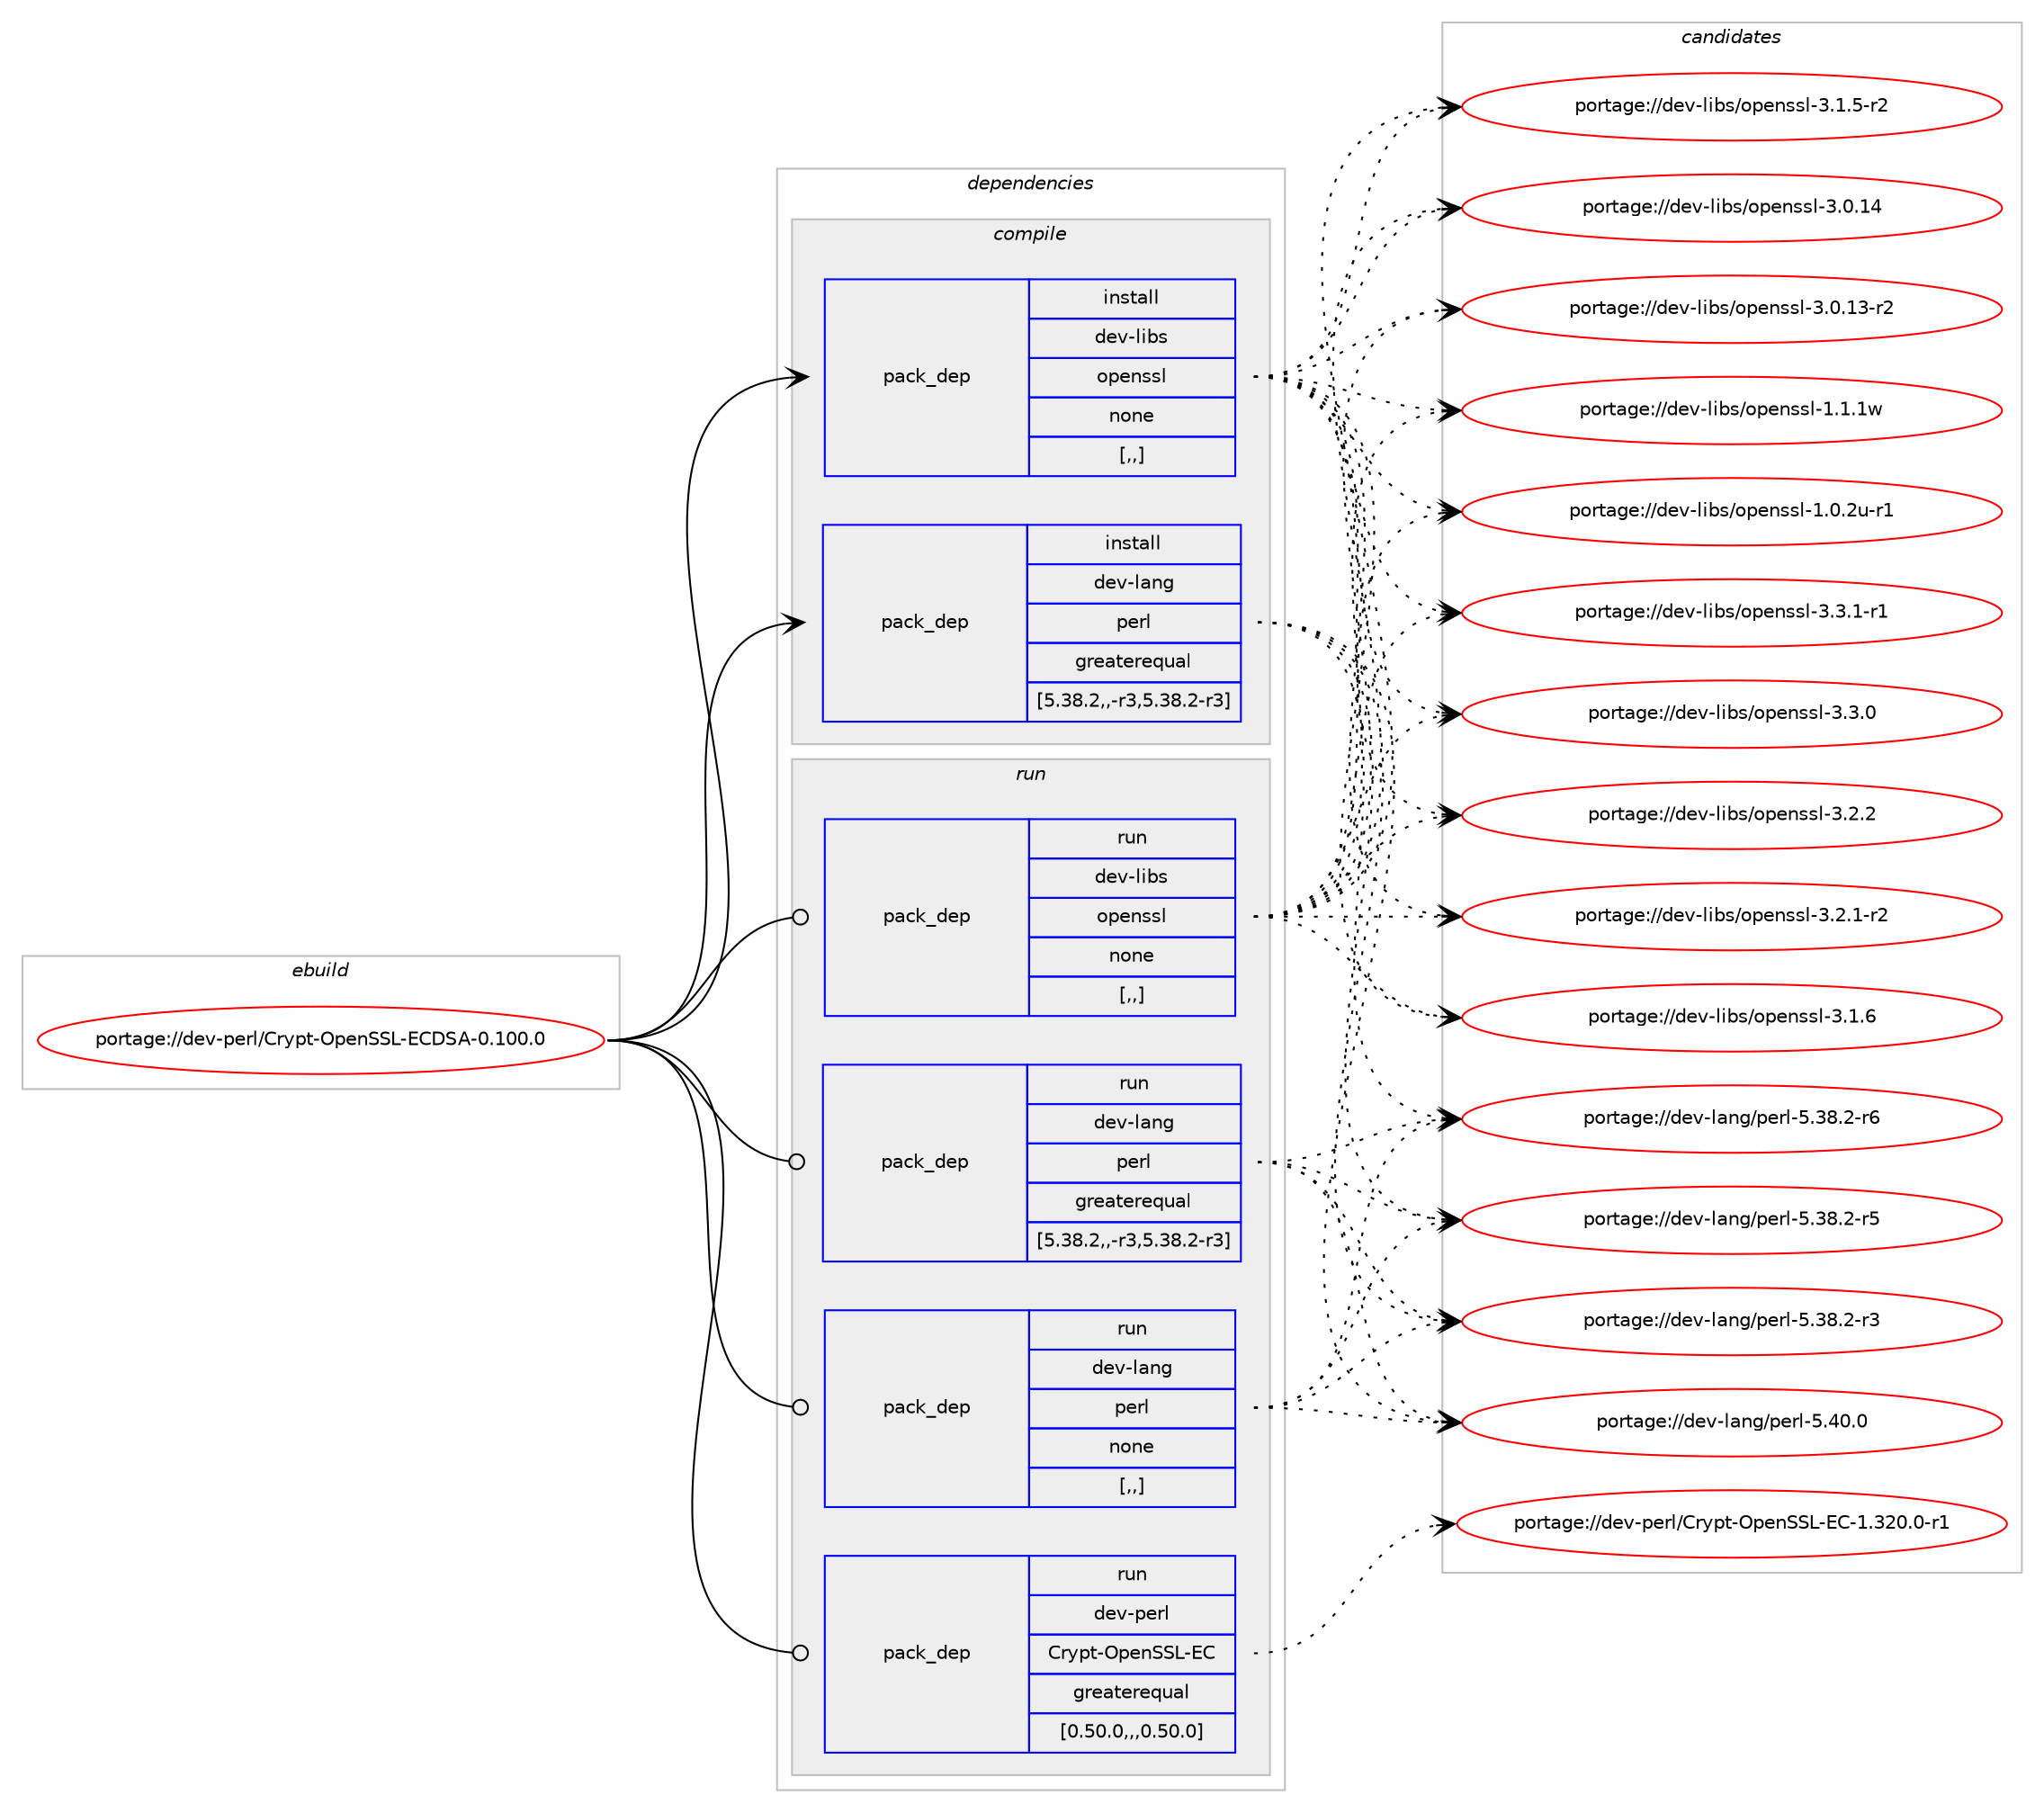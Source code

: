 digraph prolog {

# *************
# Graph options
# *************

newrank=true;
concentrate=true;
compound=true;
graph [rankdir=LR,fontname=Helvetica,fontsize=10,ranksep=1.5];#, ranksep=2.5, nodesep=0.2];
edge  [arrowhead=vee];
node  [fontname=Helvetica,fontsize=10];

# **********
# The ebuild
# **********

subgraph cluster_leftcol {
color=gray;
label=<<i>ebuild</i>>;
id [label="portage://dev-perl/Crypt-OpenSSL-ECDSA-0.100.0", color=red, width=4, href="../dev-perl/Crypt-OpenSSL-ECDSA-0.100.0.svg"];
}

# ****************
# The dependencies
# ****************

subgraph cluster_midcol {
color=gray;
label=<<i>dependencies</i>>;
subgraph cluster_compile {
fillcolor="#eeeeee";
style=filled;
label=<<i>compile</i>>;
subgraph pack96894 {
dependency127929 [label=<<TABLE BORDER="0" CELLBORDER="1" CELLSPACING="0" CELLPADDING="4" WIDTH="220"><TR><TD ROWSPAN="6" CELLPADDING="30">pack_dep</TD></TR><TR><TD WIDTH="110">install</TD></TR><TR><TD>dev-lang</TD></TR><TR><TD>perl</TD></TR><TR><TD>greaterequal</TD></TR><TR><TD>[5.38.2,,-r3,5.38.2-r3]</TD></TR></TABLE>>, shape=none, color=blue];
}
id:e -> dependency127929:w [weight=20,style="solid",arrowhead="vee"];
subgraph pack96895 {
dependency127930 [label=<<TABLE BORDER="0" CELLBORDER="1" CELLSPACING="0" CELLPADDING="4" WIDTH="220"><TR><TD ROWSPAN="6" CELLPADDING="30">pack_dep</TD></TR><TR><TD WIDTH="110">install</TD></TR><TR><TD>dev-libs</TD></TR><TR><TD>openssl</TD></TR><TR><TD>none</TD></TR><TR><TD>[,,]</TD></TR></TABLE>>, shape=none, color=blue];
}
id:e -> dependency127930:w [weight=20,style="solid",arrowhead="vee"];
}
subgraph cluster_compileandrun {
fillcolor="#eeeeee";
style=filled;
label=<<i>compile and run</i>>;
}
subgraph cluster_run {
fillcolor="#eeeeee";
style=filled;
label=<<i>run</i>>;
subgraph pack96896 {
dependency127931 [label=<<TABLE BORDER="0" CELLBORDER="1" CELLSPACING="0" CELLPADDING="4" WIDTH="220"><TR><TD ROWSPAN="6" CELLPADDING="30">pack_dep</TD></TR><TR><TD WIDTH="110">run</TD></TR><TR><TD>dev-lang</TD></TR><TR><TD>perl</TD></TR><TR><TD>greaterequal</TD></TR><TR><TD>[5.38.2,,-r3,5.38.2-r3]</TD></TR></TABLE>>, shape=none, color=blue];
}
id:e -> dependency127931:w [weight=20,style="solid",arrowhead="odot"];
subgraph pack96897 {
dependency127932 [label=<<TABLE BORDER="0" CELLBORDER="1" CELLSPACING="0" CELLPADDING="4" WIDTH="220"><TR><TD ROWSPAN="6" CELLPADDING="30">pack_dep</TD></TR><TR><TD WIDTH="110">run</TD></TR><TR><TD>dev-lang</TD></TR><TR><TD>perl</TD></TR><TR><TD>none</TD></TR><TR><TD>[,,]</TD></TR></TABLE>>, shape=none, color=blue];
}
id:e -> dependency127932:w [weight=20,style="solid",arrowhead="odot"];
subgraph pack96898 {
dependency127933 [label=<<TABLE BORDER="0" CELLBORDER="1" CELLSPACING="0" CELLPADDING="4" WIDTH="220"><TR><TD ROWSPAN="6" CELLPADDING="30">pack_dep</TD></TR><TR><TD WIDTH="110">run</TD></TR><TR><TD>dev-libs</TD></TR><TR><TD>openssl</TD></TR><TR><TD>none</TD></TR><TR><TD>[,,]</TD></TR></TABLE>>, shape=none, color=blue];
}
id:e -> dependency127933:w [weight=20,style="solid",arrowhead="odot"];
subgraph pack96899 {
dependency127934 [label=<<TABLE BORDER="0" CELLBORDER="1" CELLSPACING="0" CELLPADDING="4" WIDTH="220"><TR><TD ROWSPAN="6" CELLPADDING="30">pack_dep</TD></TR><TR><TD WIDTH="110">run</TD></TR><TR><TD>dev-perl</TD></TR><TR><TD>Crypt-OpenSSL-EC</TD></TR><TR><TD>greaterequal</TD></TR><TR><TD>[0.50.0,,,0.50.0]</TD></TR></TABLE>>, shape=none, color=blue];
}
id:e -> dependency127934:w [weight=20,style="solid",arrowhead="odot"];
}
}

# **************
# The candidates
# **************

subgraph cluster_choices {
rank=same;
color=gray;
label=<<i>candidates</i>>;

subgraph choice96894 {
color=black;
nodesep=1;
choice10010111845108971101034711210111410845534652484648 [label="portage://dev-lang/perl-5.40.0", color=red, width=4,href="../dev-lang/perl-5.40.0.svg"];
choice100101118451089711010347112101114108455346515646504511454 [label="portage://dev-lang/perl-5.38.2-r6", color=red, width=4,href="../dev-lang/perl-5.38.2-r6.svg"];
choice100101118451089711010347112101114108455346515646504511453 [label="portage://dev-lang/perl-5.38.2-r5", color=red, width=4,href="../dev-lang/perl-5.38.2-r5.svg"];
choice100101118451089711010347112101114108455346515646504511451 [label="portage://dev-lang/perl-5.38.2-r3", color=red, width=4,href="../dev-lang/perl-5.38.2-r3.svg"];
dependency127929:e -> choice10010111845108971101034711210111410845534652484648:w [style=dotted,weight="100"];
dependency127929:e -> choice100101118451089711010347112101114108455346515646504511454:w [style=dotted,weight="100"];
dependency127929:e -> choice100101118451089711010347112101114108455346515646504511453:w [style=dotted,weight="100"];
dependency127929:e -> choice100101118451089711010347112101114108455346515646504511451:w [style=dotted,weight="100"];
}
subgraph choice96895 {
color=black;
nodesep=1;
choice1001011184510810598115471111121011101151151084551465146494511449 [label="portage://dev-libs/openssl-3.3.1-r1", color=red, width=4,href="../dev-libs/openssl-3.3.1-r1.svg"];
choice100101118451081059811547111112101110115115108455146514648 [label="portage://dev-libs/openssl-3.3.0", color=red, width=4,href="../dev-libs/openssl-3.3.0.svg"];
choice100101118451081059811547111112101110115115108455146504650 [label="portage://dev-libs/openssl-3.2.2", color=red, width=4,href="../dev-libs/openssl-3.2.2.svg"];
choice1001011184510810598115471111121011101151151084551465046494511450 [label="portage://dev-libs/openssl-3.2.1-r2", color=red, width=4,href="../dev-libs/openssl-3.2.1-r2.svg"];
choice100101118451081059811547111112101110115115108455146494654 [label="portage://dev-libs/openssl-3.1.6", color=red, width=4,href="../dev-libs/openssl-3.1.6.svg"];
choice1001011184510810598115471111121011101151151084551464946534511450 [label="portage://dev-libs/openssl-3.1.5-r2", color=red, width=4,href="../dev-libs/openssl-3.1.5-r2.svg"];
choice10010111845108105981154711111210111011511510845514648464952 [label="portage://dev-libs/openssl-3.0.14", color=red, width=4,href="../dev-libs/openssl-3.0.14.svg"];
choice100101118451081059811547111112101110115115108455146484649514511450 [label="portage://dev-libs/openssl-3.0.13-r2", color=red, width=4,href="../dev-libs/openssl-3.0.13-r2.svg"];
choice100101118451081059811547111112101110115115108454946494649119 [label="portage://dev-libs/openssl-1.1.1w", color=red, width=4,href="../dev-libs/openssl-1.1.1w.svg"];
choice1001011184510810598115471111121011101151151084549464846501174511449 [label="portage://dev-libs/openssl-1.0.2u-r1", color=red, width=4,href="../dev-libs/openssl-1.0.2u-r1.svg"];
dependency127930:e -> choice1001011184510810598115471111121011101151151084551465146494511449:w [style=dotted,weight="100"];
dependency127930:e -> choice100101118451081059811547111112101110115115108455146514648:w [style=dotted,weight="100"];
dependency127930:e -> choice100101118451081059811547111112101110115115108455146504650:w [style=dotted,weight="100"];
dependency127930:e -> choice1001011184510810598115471111121011101151151084551465046494511450:w [style=dotted,weight="100"];
dependency127930:e -> choice100101118451081059811547111112101110115115108455146494654:w [style=dotted,weight="100"];
dependency127930:e -> choice1001011184510810598115471111121011101151151084551464946534511450:w [style=dotted,weight="100"];
dependency127930:e -> choice10010111845108105981154711111210111011511510845514648464952:w [style=dotted,weight="100"];
dependency127930:e -> choice100101118451081059811547111112101110115115108455146484649514511450:w [style=dotted,weight="100"];
dependency127930:e -> choice100101118451081059811547111112101110115115108454946494649119:w [style=dotted,weight="100"];
dependency127930:e -> choice1001011184510810598115471111121011101151151084549464846501174511449:w [style=dotted,weight="100"];
}
subgraph choice96896 {
color=black;
nodesep=1;
choice10010111845108971101034711210111410845534652484648 [label="portage://dev-lang/perl-5.40.0", color=red, width=4,href="../dev-lang/perl-5.40.0.svg"];
choice100101118451089711010347112101114108455346515646504511454 [label="portage://dev-lang/perl-5.38.2-r6", color=red, width=4,href="../dev-lang/perl-5.38.2-r6.svg"];
choice100101118451089711010347112101114108455346515646504511453 [label="portage://dev-lang/perl-5.38.2-r5", color=red, width=4,href="../dev-lang/perl-5.38.2-r5.svg"];
choice100101118451089711010347112101114108455346515646504511451 [label="portage://dev-lang/perl-5.38.2-r3", color=red, width=4,href="../dev-lang/perl-5.38.2-r3.svg"];
dependency127931:e -> choice10010111845108971101034711210111410845534652484648:w [style=dotted,weight="100"];
dependency127931:e -> choice100101118451089711010347112101114108455346515646504511454:w [style=dotted,weight="100"];
dependency127931:e -> choice100101118451089711010347112101114108455346515646504511453:w [style=dotted,weight="100"];
dependency127931:e -> choice100101118451089711010347112101114108455346515646504511451:w [style=dotted,weight="100"];
}
subgraph choice96897 {
color=black;
nodesep=1;
choice10010111845108971101034711210111410845534652484648 [label="portage://dev-lang/perl-5.40.0", color=red, width=4,href="../dev-lang/perl-5.40.0.svg"];
choice100101118451089711010347112101114108455346515646504511454 [label="portage://dev-lang/perl-5.38.2-r6", color=red, width=4,href="../dev-lang/perl-5.38.2-r6.svg"];
choice100101118451089711010347112101114108455346515646504511453 [label="portage://dev-lang/perl-5.38.2-r5", color=red, width=4,href="../dev-lang/perl-5.38.2-r5.svg"];
choice100101118451089711010347112101114108455346515646504511451 [label="portage://dev-lang/perl-5.38.2-r3", color=red, width=4,href="../dev-lang/perl-5.38.2-r3.svg"];
dependency127932:e -> choice10010111845108971101034711210111410845534652484648:w [style=dotted,weight="100"];
dependency127932:e -> choice100101118451089711010347112101114108455346515646504511454:w [style=dotted,weight="100"];
dependency127932:e -> choice100101118451089711010347112101114108455346515646504511453:w [style=dotted,weight="100"];
dependency127932:e -> choice100101118451089711010347112101114108455346515646504511451:w [style=dotted,weight="100"];
}
subgraph choice96898 {
color=black;
nodesep=1;
choice1001011184510810598115471111121011101151151084551465146494511449 [label="portage://dev-libs/openssl-3.3.1-r1", color=red, width=4,href="../dev-libs/openssl-3.3.1-r1.svg"];
choice100101118451081059811547111112101110115115108455146514648 [label="portage://dev-libs/openssl-3.3.0", color=red, width=4,href="../dev-libs/openssl-3.3.0.svg"];
choice100101118451081059811547111112101110115115108455146504650 [label="portage://dev-libs/openssl-3.2.2", color=red, width=4,href="../dev-libs/openssl-3.2.2.svg"];
choice1001011184510810598115471111121011101151151084551465046494511450 [label="portage://dev-libs/openssl-3.2.1-r2", color=red, width=4,href="../dev-libs/openssl-3.2.1-r2.svg"];
choice100101118451081059811547111112101110115115108455146494654 [label="portage://dev-libs/openssl-3.1.6", color=red, width=4,href="../dev-libs/openssl-3.1.6.svg"];
choice1001011184510810598115471111121011101151151084551464946534511450 [label="portage://dev-libs/openssl-3.1.5-r2", color=red, width=4,href="../dev-libs/openssl-3.1.5-r2.svg"];
choice10010111845108105981154711111210111011511510845514648464952 [label="portage://dev-libs/openssl-3.0.14", color=red, width=4,href="../dev-libs/openssl-3.0.14.svg"];
choice100101118451081059811547111112101110115115108455146484649514511450 [label="portage://dev-libs/openssl-3.0.13-r2", color=red, width=4,href="../dev-libs/openssl-3.0.13-r2.svg"];
choice100101118451081059811547111112101110115115108454946494649119 [label="portage://dev-libs/openssl-1.1.1w", color=red, width=4,href="../dev-libs/openssl-1.1.1w.svg"];
choice1001011184510810598115471111121011101151151084549464846501174511449 [label="portage://dev-libs/openssl-1.0.2u-r1", color=red, width=4,href="../dev-libs/openssl-1.0.2u-r1.svg"];
dependency127933:e -> choice1001011184510810598115471111121011101151151084551465146494511449:w [style=dotted,weight="100"];
dependency127933:e -> choice100101118451081059811547111112101110115115108455146514648:w [style=dotted,weight="100"];
dependency127933:e -> choice100101118451081059811547111112101110115115108455146504650:w [style=dotted,weight="100"];
dependency127933:e -> choice1001011184510810598115471111121011101151151084551465046494511450:w [style=dotted,weight="100"];
dependency127933:e -> choice100101118451081059811547111112101110115115108455146494654:w [style=dotted,weight="100"];
dependency127933:e -> choice1001011184510810598115471111121011101151151084551464946534511450:w [style=dotted,weight="100"];
dependency127933:e -> choice10010111845108105981154711111210111011511510845514648464952:w [style=dotted,weight="100"];
dependency127933:e -> choice100101118451081059811547111112101110115115108455146484649514511450:w [style=dotted,weight="100"];
dependency127933:e -> choice100101118451081059811547111112101110115115108454946494649119:w [style=dotted,weight="100"];
dependency127933:e -> choice1001011184510810598115471111121011101151151084549464846501174511449:w [style=dotted,weight="100"];
}
subgraph choice96899 {
color=black;
nodesep=1;
choice100101118451121011141084767114121112116457911210111083837645696745494651504846484511449 [label="portage://dev-perl/Crypt-OpenSSL-EC-1.320.0-r1", color=red, width=4,href="../dev-perl/Crypt-OpenSSL-EC-1.320.0-r1.svg"];
dependency127934:e -> choice100101118451121011141084767114121112116457911210111083837645696745494651504846484511449:w [style=dotted,weight="100"];
}
}

}
